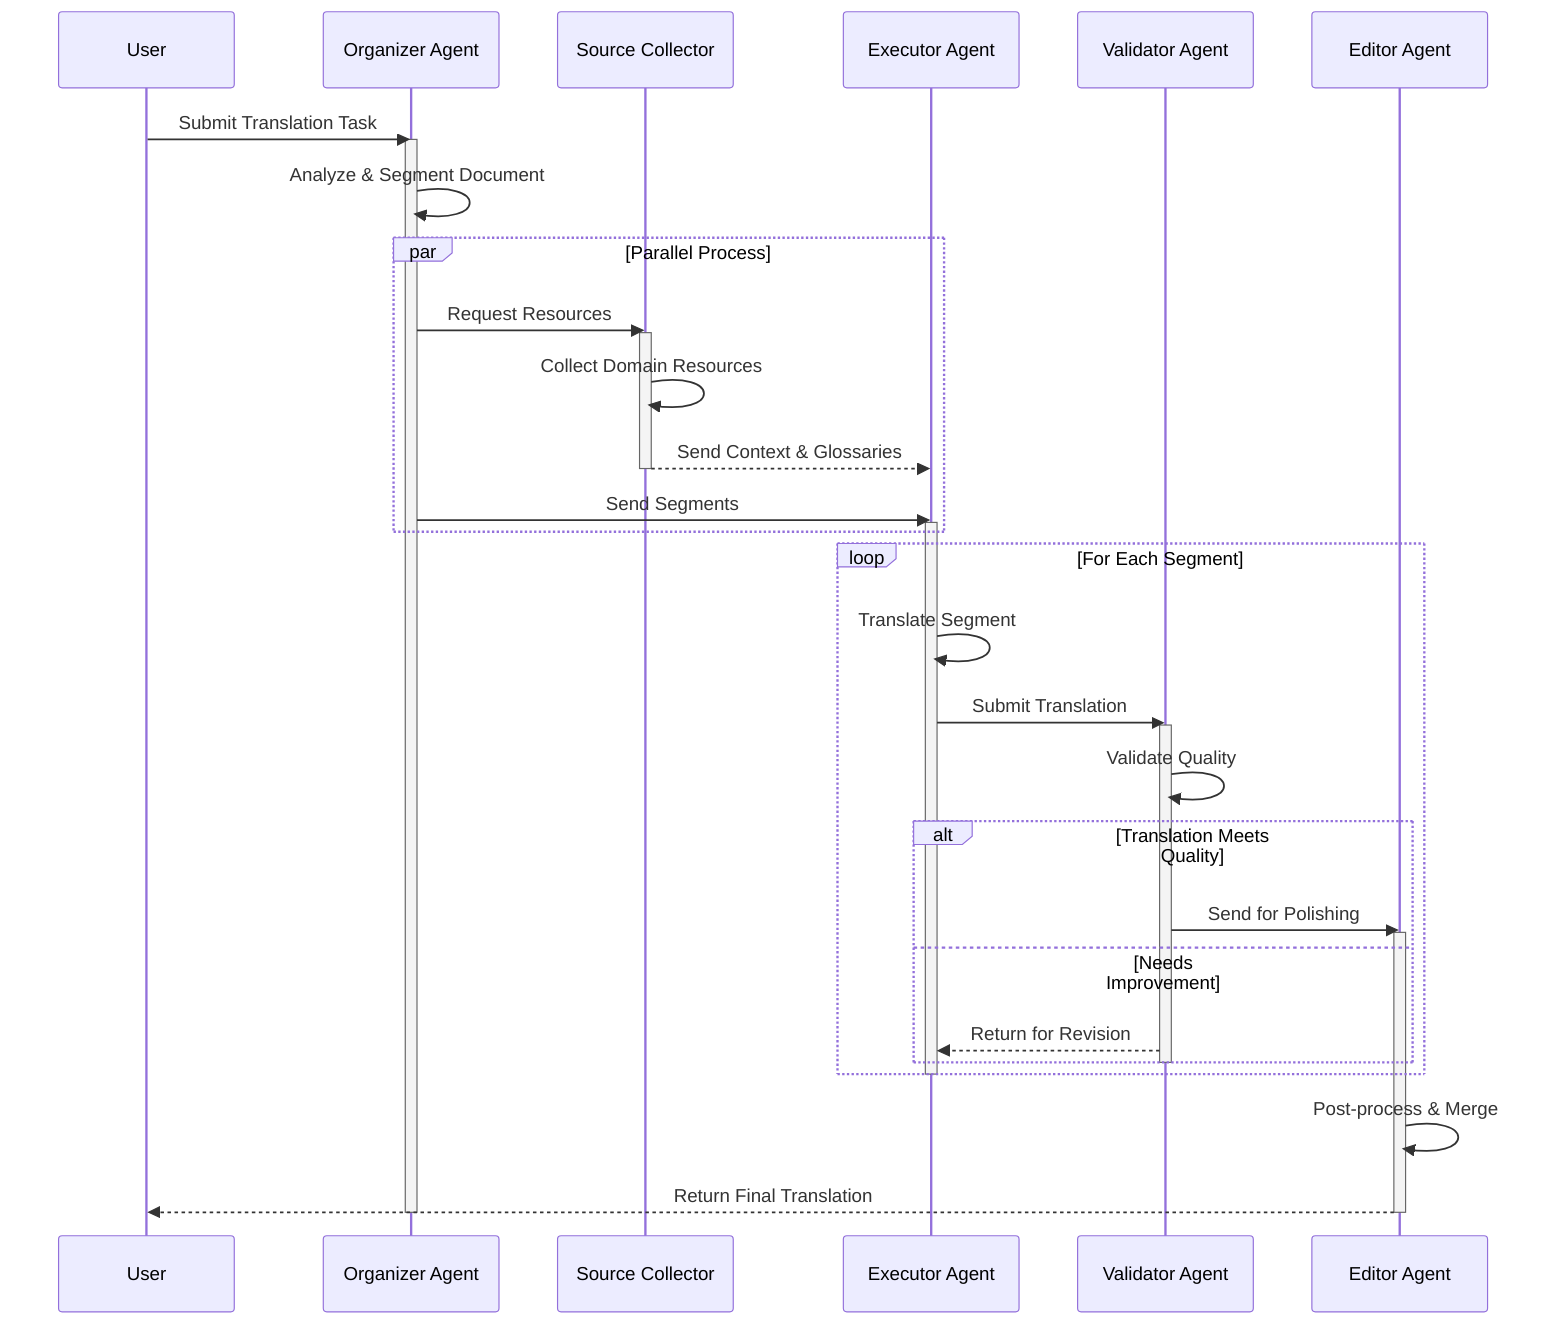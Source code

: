 sequenceDiagram
    participant U as User
    participant O as Organizer Agent
    participant S as Source Collector
    participant E as Executor Agent
    participant V as Validator Agent
    participant ED as Editor Agent

    U->>O: Submit Translation Task
    activate O
    O->>O: Analyze & Segment Document
    
    par Parallel Process
        O->>S: Request Resources
        activate S
        S->>S: Collect Domain Resources
        S-->>E: Send Context & Glossaries
        deactivate S
        
        O->>E: Send Segments
        activate E
    end

    loop For Each Segment
        E->>E: Translate Segment
        E->>V: Submit Translation
        activate V
        V->>V: Validate Quality
        
        alt Translation Meets Quality
            V->>ED: Send for Polishing
            activate ED
        else Needs Improvement
            V-->>E: Return for Revision
        end
        deactivate V
    end
    deactivate E

    ED->>ED: Post-process & Merge
    ED-->>U: Return Final Translation
    deactivate ED
    deactivate O